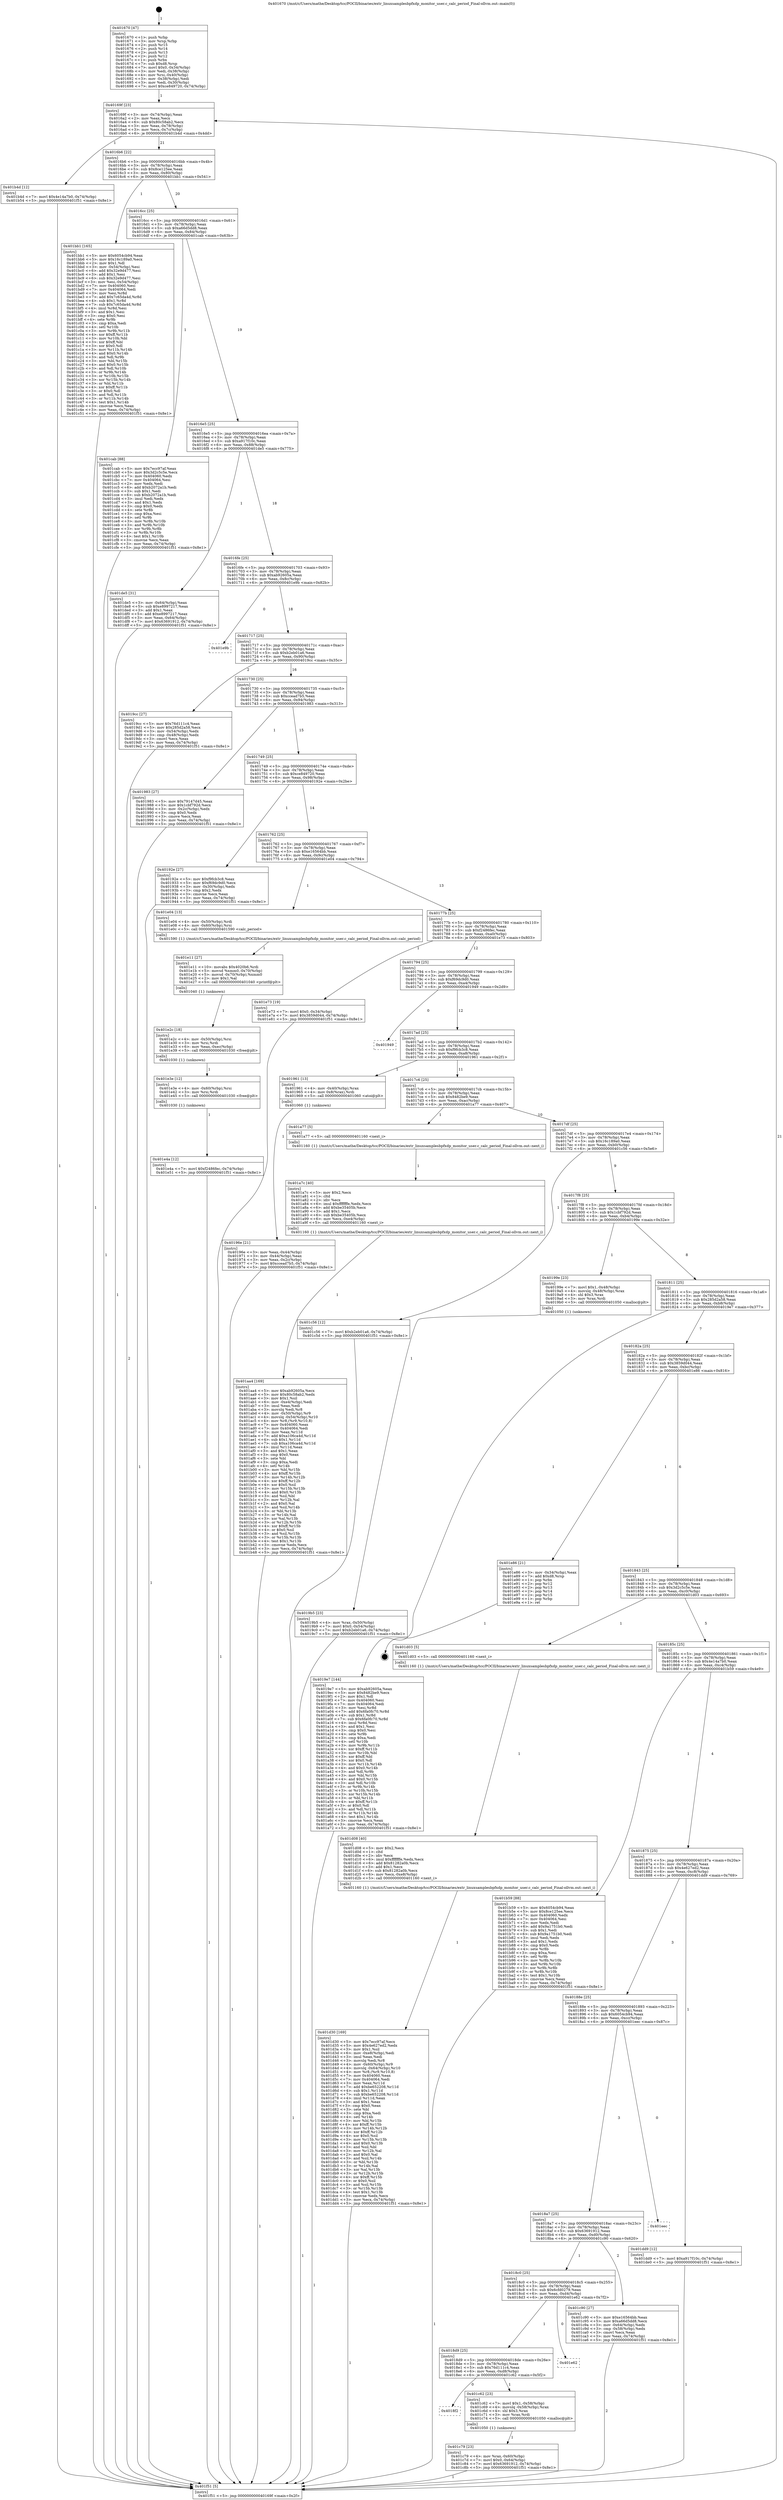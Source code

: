 digraph "0x401670" {
  label = "0x401670 (/mnt/c/Users/mathe/Desktop/tcc/POCII/binaries/extr_linuxsamplesbpfxdp_monitor_user.c_calc_period_Final-ollvm.out::main(0))"
  labelloc = "t"
  node[shape=record]

  Entry [label="",width=0.3,height=0.3,shape=circle,fillcolor=black,style=filled]
  "0x40169f" [label="{
     0x40169f [23]\l
     | [instrs]\l
     &nbsp;&nbsp;0x40169f \<+3\>: mov -0x74(%rbp),%eax\l
     &nbsp;&nbsp;0x4016a2 \<+2\>: mov %eax,%ecx\l
     &nbsp;&nbsp;0x4016a4 \<+6\>: sub $0x80c58ab2,%ecx\l
     &nbsp;&nbsp;0x4016aa \<+3\>: mov %eax,-0x78(%rbp)\l
     &nbsp;&nbsp;0x4016ad \<+3\>: mov %ecx,-0x7c(%rbp)\l
     &nbsp;&nbsp;0x4016b0 \<+6\>: je 0000000000401b4d \<main+0x4dd\>\l
  }"]
  "0x401b4d" [label="{
     0x401b4d [12]\l
     | [instrs]\l
     &nbsp;&nbsp;0x401b4d \<+7\>: movl $0x4e14a7b0,-0x74(%rbp)\l
     &nbsp;&nbsp;0x401b54 \<+5\>: jmp 0000000000401f51 \<main+0x8e1\>\l
  }"]
  "0x4016b6" [label="{
     0x4016b6 [22]\l
     | [instrs]\l
     &nbsp;&nbsp;0x4016b6 \<+5\>: jmp 00000000004016bb \<main+0x4b\>\l
     &nbsp;&nbsp;0x4016bb \<+3\>: mov -0x78(%rbp),%eax\l
     &nbsp;&nbsp;0x4016be \<+5\>: sub $0x8ce125ee,%eax\l
     &nbsp;&nbsp;0x4016c3 \<+3\>: mov %eax,-0x80(%rbp)\l
     &nbsp;&nbsp;0x4016c6 \<+6\>: je 0000000000401bb1 \<main+0x541\>\l
  }"]
  Exit [label="",width=0.3,height=0.3,shape=circle,fillcolor=black,style=filled,peripheries=2]
  "0x401bb1" [label="{
     0x401bb1 [165]\l
     | [instrs]\l
     &nbsp;&nbsp;0x401bb1 \<+5\>: mov $0x6054cb94,%eax\l
     &nbsp;&nbsp;0x401bb6 \<+5\>: mov $0x16c189a0,%ecx\l
     &nbsp;&nbsp;0x401bbb \<+2\>: mov $0x1,%dl\l
     &nbsp;&nbsp;0x401bbd \<+3\>: mov -0x54(%rbp),%esi\l
     &nbsp;&nbsp;0x401bc0 \<+6\>: add $0x32e9d477,%esi\l
     &nbsp;&nbsp;0x401bc6 \<+3\>: add $0x1,%esi\l
     &nbsp;&nbsp;0x401bc9 \<+6\>: sub $0x32e9d477,%esi\l
     &nbsp;&nbsp;0x401bcf \<+3\>: mov %esi,-0x54(%rbp)\l
     &nbsp;&nbsp;0x401bd2 \<+7\>: mov 0x404060,%esi\l
     &nbsp;&nbsp;0x401bd9 \<+7\>: mov 0x404064,%edi\l
     &nbsp;&nbsp;0x401be0 \<+3\>: mov %esi,%r8d\l
     &nbsp;&nbsp;0x401be3 \<+7\>: add $0x7c65da4d,%r8d\l
     &nbsp;&nbsp;0x401bea \<+4\>: sub $0x1,%r8d\l
     &nbsp;&nbsp;0x401bee \<+7\>: sub $0x7c65da4d,%r8d\l
     &nbsp;&nbsp;0x401bf5 \<+4\>: imul %r8d,%esi\l
     &nbsp;&nbsp;0x401bf9 \<+3\>: and $0x1,%esi\l
     &nbsp;&nbsp;0x401bfc \<+3\>: cmp $0x0,%esi\l
     &nbsp;&nbsp;0x401bff \<+4\>: sete %r9b\l
     &nbsp;&nbsp;0x401c03 \<+3\>: cmp $0xa,%edi\l
     &nbsp;&nbsp;0x401c06 \<+4\>: setl %r10b\l
     &nbsp;&nbsp;0x401c0a \<+3\>: mov %r9b,%r11b\l
     &nbsp;&nbsp;0x401c0d \<+4\>: xor $0xff,%r11b\l
     &nbsp;&nbsp;0x401c11 \<+3\>: mov %r10b,%bl\l
     &nbsp;&nbsp;0x401c14 \<+3\>: xor $0xff,%bl\l
     &nbsp;&nbsp;0x401c17 \<+3\>: xor $0x0,%dl\l
     &nbsp;&nbsp;0x401c1a \<+3\>: mov %r11b,%r14b\l
     &nbsp;&nbsp;0x401c1d \<+4\>: and $0x0,%r14b\l
     &nbsp;&nbsp;0x401c21 \<+3\>: and %dl,%r9b\l
     &nbsp;&nbsp;0x401c24 \<+3\>: mov %bl,%r15b\l
     &nbsp;&nbsp;0x401c27 \<+4\>: and $0x0,%r15b\l
     &nbsp;&nbsp;0x401c2b \<+3\>: and %dl,%r10b\l
     &nbsp;&nbsp;0x401c2e \<+3\>: or %r9b,%r14b\l
     &nbsp;&nbsp;0x401c31 \<+3\>: or %r10b,%r15b\l
     &nbsp;&nbsp;0x401c34 \<+3\>: xor %r15b,%r14b\l
     &nbsp;&nbsp;0x401c37 \<+3\>: or %bl,%r11b\l
     &nbsp;&nbsp;0x401c3a \<+4\>: xor $0xff,%r11b\l
     &nbsp;&nbsp;0x401c3e \<+3\>: or $0x0,%dl\l
     &nbsp;&nbsp;0x401c41 \<+3\>: and %dl,%r11b\l
     &nbsp;&nbsp;0x401c44 \<+3\>: or %r11b,%r14b\l
     &nbsp;&nbsp;0x401c47 \<+4\>: test $0x1,%r14b\l
     &nbsp;&nbsp;0x401c4b \<+3\>: cmovne %ecx,%eax\l
     &nbsp;&nbsp;0x401c4e \<+3\>: mov %eax,-0x74(%rbp)\l
     &nbsp;&nbsp;0x401c51 \<+5\>: jmp 0000000000401f51 \<main+0x8e1\>\l
  }"]
  "0x4016cc" [label="{
     0x4016cc [25]\l
     | [instrs]\l
     &nbsp;&nbsp;0x4016cc \<+5\>: jmp 00000000004016d1 \<main+0x61\>\l
     &nbsp;&nbsp;0x4016d1 \<+3\>: mov -0x78(%rbp),%eax\l
     &nbsp;&nbsp;0x4016d4 \<+5\>: sub $0xa66d5dd8,%eax\l
     &nbsp;&nbsp;0x4016d9 \<+6\>: mov %eax,-0x84(%rbp)\l
     &nbsp;&nbsp;0x4016df \<+6\>: je 0000000000401cab \<main+0x63b\>\l
  }"]
  "0x401e4a" [label="{
     0x401e4a [12]\l
     | [instrs]\l
     &nbsp;&nbsp;0x401e4a \<+7\>: movl $0xf2486fec,-0x74(%rbp)\l
     &nbsp;&nbsp;0x401e51 \<+5\>: jmp 0000000000401f51 \<main+0x8e1\>\l
  }"]
  "0x401cab" [label="{
     0x401cab [88]\l
     | [instrs]\l
     &nbsp;&nbsp;0x401cab \<+5\>: mov $0x7ecc97af,%eax\l
     &nbsp;&nbsp;0x401cb0 \<+5\>: mov $0x3d2c5c5e,%ecx\l
     &nbsp;&nbsp;0x401cb5 \<+7\>: mov 0x404060,%edx\l
     &nbsp;&nbsp;0x401cbc \<+7\>: mov 0x404064,%esi\l
     &nbsp;&nbsp;0x401cc3 \<+2\>: mov %edx,%edi\l
     &nbsp;&nbsp;0x401cc5 \<+6\>: add $0xb2072a1b,%edi\l
     &nbsp;&nbsp;0x401ccb \<+3\>: sub $0x1,%edi\l
     &nbsp;&nbsp;0x401cce \<+6\>: sub $0xb2072a1b,%edi\l
     &nbsp;&nbsp;0x401cd4 \<+3\>: imul %edi,%edx\l
     &nbsp;&nbsp;0x401cd7 \<+3\>: and $0x1,%edx\l
     &nbsp;&nbsp;0x401cda \<+3\>: cmp $0x0,%edx\l
     &nbsp;&nbsp;0x401cdd \<+4\>: sete %r8b\l
     &nbsp;&nbsp;0x401ce1 \<+3\>: cmp $0xa,%esi\l
     &nbsp;&nbsp;0x401ce4 \<+4\>: setl %r9b\l
     &nbsp;&nbsp;0x401ce8 \<+3\>: mov %r8b,%r10b\l
     &nbsp;&nbsp;0x401ceb \<+3\>: and %r9b,%r10b\l
     &nbsp;&nbsp;0x401cee \<+3\>: xor %r9b,%r8b\l
     &nbsp;&nbsp;0x401cf1 \<+3\>: or %r8b,%r10b\l
     &nbsp;&nbsp;0x401cf4 \<+4\>: test $0x1,%r10b\l
     &nbsp;&nbsp;0x401cf8 \<+3\>: cmovne %ecx,%eax\l
     &nbsp;&nbsp;0x401cfb \<+3\>: mov %eax,-0x74(%rbp)\l
     &nbsp;&nbsp;0x401cfe \<+5\>: jmp 0000000000401f51 \<main+0x8e1\>\l
  }"]
  "0x4016e5" [label="{
     0x4016e5 [25]\l
     | [instrs]\l
     &nbsp;&nbsp;0x4016e5 \<+5\>: jmp 00000000004016ea \<main+0x7a\>\l
     &nbsp;&nbsp;0x4016ea \<+3\>: mov -0x78(%rbp),%eax\l
     &nbsp;&nbsp;0x4016ed \<+5\>: sub $0xa917f10c,%eax\l
     &nbsp;&nbsp;0x4016f2 \<+6\>: mov %eax,-0x88(%rbp)\l
     &nbsp;&nbsp;0x4016f8 \<+6\>: je 0000000000401de5 \<main+0x775\>\l
  }"]
  "0x401e3e" [label="{
     0x401e3e [12]\l
     | [instrs]\l
     &nbsp;&nbsp;0x401e3e \<+4\>: mov -0x60(%rbp),%rsi\l
     &nbsp;&nbsp;0x401e42 \<+3\>: mov %rsi,%rdi\l
     &nbsp;&nbsp;0x401e45 \<+5\>: call 0000000000401030 \<free@plt\>\l
     | [calls]\l
     &nbsp;&nbsp;0x401030 \{1\} (unknown)\l
  }"]
  "0x401de5" [label="{
     0x401de5 [31]\l
     | [instrs]\l
     &nbsp;&nbsp;0x401de5 \<+3\>: mov -0x64(%rbp),%eax\l
     &nbsp;&nbsp;0x401de8 \<+5\>: sub $0xe8997217,%eax\l
     &nbsp;&nbsp;0x401ded \<+3\>: add $0x1,%eax\l
     &nbsp;&nbsp;0x401df0 \<+5\>: add $0xe8997217,%eax\l
     &nbsp;&nbsp;0x401df5 \<+3\>: mov %eax,-0x64(%rbp)\l
     &nbsp;&nbsp;0x401df8 \<+7\>: movl $0x63691912,-0x74(%rbp)\l
     &nbsp;&nbsp;0x401dff \<+5\>: jmp 0000000000401f51 \<main+0x8e1\>\l
  }"]
  "0x4016fe" [label="{
     0x4016fe [25]\l
     | [instrs]\l
     &nbsp;&nbsp;0x4016fe \<+5\>: jmp 0000000000401703 \<main+0x93\>\l
     &nbsp;&nbsp;0x401703 \<+3\>: mov -0x78(%rbp),%eax\l
     &nbsp;&nbsp;0x401706 \<+5\>: sub $0xab92605a,%eax\l
     &nbsp;&nbsp;0x40170b \<+6\>: mov %eax,-0x8c(%rbp)\l
     &nbsp;&nbsp;0x401711 \<+6\>: je 0000000000401e9b \<main+0x82b\>\l
  }"]
  "0x401e2c" [label="{
     0x401e2c [18]\l
     | [instrs]\l
     &nbsp;&nbsp;0x401e2c \<+4\>: mov -0x50(%rbp),%rsi\l
     &nbsp;&nbsp;0x401e30 \<+3\>: mov %rsi,%rdi\l
     &nbsp;&nbsp;0x401e33 \<+6\>: mov %eax,-0xec(%rbp)\l
     &nbsp;&nbsp;0x401e39 \<+5\>: call 0000000000401030 \<free@plt\>\l
     | [calls]\l
     &nbsp;&nbsp;0x401030 \{1\} (unknown)\l
  }"]
  "0x401e9b" [label="{
     0x401e9b\l
  }", style=dashed]
  "0x401717" [label="{
     0x401717 [25]\l
     | [instrs]\l
     &nbsp;&nbsp;0x401717 \<+5\>: jmp 000000000040171c \<main+0xac\>\l
     &nbsp;&nbsp;0x40171c \<+3\>: mov -0x78(%rbp),%eax\l
     &nbsp;&nbsp;0x40171f \<+5\>: sub $0xb2eb01a6,%eax\l
     &nbsp;&nbsp;0x401724 \<+6\>: mov %eax,-0x90(%rbp)\l
     &nbsp;&nbsp;0x40172a \<+6\>: je 00000000004019cc \<main+0x35c\>\l
  }"]
  "0x401e11" [label="{
     0x401e11 [27]\l
     | [instrs]\l
     &nbsp;&nbsp;0x401e11 \<+10\>: movabs $0x4020b6,%rdi\l
     &nbsp;&nbsp;0x401e1b \<+5\>: movsd %xmm0,-0x70(%rbp)\l
     &nbsp;&nbsp;0x401e20 \<+5\>: movsd -0x70(%rbp),%xmm0\l
     &nbsp;&nbsp;0x401e25 \<+2\>: mov $0x1,%al\l
     &nbsp;&nbsp;0x401e27 \<+5\>: call 0000000000401040 \<printf@plt\>\l
     | [calls]\l
     &nbsp;&nbsp;0x401040 \{1\} (unknown)\l
  }"]
  "0x4019cc" [label="{
     0x4019cc [27]\l
     | [instrs]\l
     &nbsp;&nbsp;0x4019cc \<+5\>: mov $0x76d111c4,%eax\l
     &nbsp;&nbsp;0x4019d1 \<+5\>: mov $0x285d2a58,%ecx\l
     &nbsp;&nbsp;0x4019d6 \<+3\>: mov -0x54(%rbp),%edx\l
     &nbsp;&nbsp;0x4019d9 \<+3\>: cmp -0x48(%rbp),%edx\l
     &nbsp;&nbsp;0x4019dc \<+3\>: cmovl %ecx,%eax\l
     &nbsp;&nbsp;0x4019df \<+3\>: mov %eax,-0x74(%rbp)\l
     &nbsp;&nbsp;0x4019e2 \<+5\>: jmp 0000000000401f51 \<main+0x8e1\>\l
  }"]
  "0x401730" [label="{
     0x401730 [25]\l
     | [instrs]\l
     &nbsp;&nbsp;0x401730 \<+5\>: jmp 0000000000401735 \<main+0xc5\>\l
     &nbsp;&nbsp;0x401735 \<+3\>: mov -0x78(%rbp),%eax\l
     &nbsp;&nbsp;0x401738 \<+5\>: sub $0xccead7b5,%eax\l
     &nbsp;&nbsp;0x40173d \<+6\>: mov %eax,-0x94(%rbp)\l
     &nbsp;&nbsp;0x401743 \<+6\>: je 0000000000401983 \<main+0x313\>\l
  }"]
  "0x401d30" [label="{
     0x401d30 [169]\l
     | [instrs]\l
     &nbsp;&nbsp;0x401d30 \<+5\>: mov $0x7ecc97af,%ecx\l
     &nbsp;&nbsp;0x401d35 \<+5\>: mov $0x4e627ed2,%edx\l
     &nbsp;&nbsp;0x401d3a \<+3\>: mov $0x1,%sil\l
     &nbsp;&nbsp;0x401d3d \<+6\>: mov -0xe8(%rbp),%edi\l
     &nbsp;&nbsp;0x401d43 \<+3\>: imul %eax,%edi\l
     &nbsp;&nbsp;0x401d46 \<+3\>: movslq %edi,%r8\l
     &nbsp;&nbsp;0x401d49 \<+4\>: mov -0x60(%rbp),%r9\l
     &nbsp;&nbsp;0x401d4d \<+4\>: movslq -0x64(%rbp),%r10\l
     &nbsp;&nbsp;0x401d51 \<+4\>: mov %r8,(%r9,%r10,8)\l
     &nbsp;&nbsp;0x401d55 \<+7\>: mov 0x404060,%eax\l
     &nbsp;&nbsp;0x401d5c \<+7\>: mov 0x404064,%edi\l
     &nbsp;&nbsp;0x401d63 \<+3\>: mov %eax,%r11d\l
     &nbsp;&nbsp;0x401d66 \<+7\>: add $0xbe652208,%r11d\l
     &nbsp;&nbsp;0x401d6d \<+4\>: sub $0x1,%r11d\l
     &nbsp;&nbsp;0x401d71 \<+7\>: sub $0xbe652208,%r11d\l
     &nbsp;&nbsp;0x401d78 \<+4\>: imul %r11d,%eax\l
     &nbsp;&nbsp;0x401d7c \<+3\>: and $0x1,%eax\l
     &nbsp;&nbsp;0x401d7f \<+3\>: cmp $0x0,%eax\l
     &nbsp;&nbsp;0x401d82 \<+3\>: sete %bl\l
     &nbsp;&nbsp;0x401d85 \<+3\>: cmp $0xa,%edi\l
     &nbsp;&nbsp;0x401d88 \<+4\>: setl %r14b\l
     &nbsp;&nbsp;0x401d8c \<+3\>: mov %bl,%r15b\l
     &nbsp;&nbsp;0x401d8f \<+4\>: xor $0xff,%r15b\l
     &nbsp;&nbsp;0x401d93 \<+3\>: mov %r14b,%r12b\l
     &nbsp;&nbsp;0x401d96 \<+4\>: xor $0xff,%r12b\l
     &nbsp;&nbsp;0x401d9a \<+4\>: xor $0x0,%sil\l
     &nbsp;&nbsp;0x401d9e \<+3\>: mov %r15b,%r13b\l
     &nbsp;&nbsp;0x401da1 \<+4\>: and $0x0,%r13b\l
     &nbsp;&nbsp;0x401da5 \<+3\>: and %sil,%bl\l
     &nbsp;&nbsp;0x401da8 \<+3\>: mov %r12b,%al\l
     &nbsp;&nbsp;0x401dab \<+2\>: and $0x0,%al\l
     &nbsp;&nbsp;0x401dad \<+3\>: and %sil,%r14b\l
     &nbsp;&nbsp;0x401db0 \<+3\>: or %bl,%r13b\l
     &nbsp;&nbsp;0x401db3 \<+3\>: or %r14b,%al\l
     &nbsp;&nbsp;0x401db6 \<+3\>: xor %al,%r13b\l
     &nbsp;&nbsp;0x401db9 \<+3\>: or %r12b,%r15b\l
     &nbsp;&nbsp;0x401dbc \<+4\>: xor $0xff,%r15b\l
     &nbsp;&nbsp;0x401dc0 \<+4\>: or $0x0,%sil\l
     &nbsp;&nbsp;0x401dc4 \<+3\>: and %sil,%r15b\l
     &nbsp;&nbsp;0x401dc7 \<+3\>: or %r15b,%r13b\l
     &nbsp;&nbsp;0x401dca \<+4\>: test $0x1,%r13b\l
     &nbsp;&nbsp;0x401dce \<+3\>: cmovne %edx,%ecx\l
     &nbsp;&nbsp;0x401dd1 \<+3\>: mov %ecx,-0x74(%rbp)\l
     &nbsp;&nbsp;0x401dd4 \<+5\>: jmp 0000000000401f51 \<main+0x8e1\>\l
  }"]
  "0x401983" [label="{
     0x401983 [27]\l
     | [instrs]\l
     &nbsp;&nbsp;0x401983 \<+5\>: mov $0x79147d45,%eax\l
     &nbsp;&nbsp;0x401988 \<+5\>: mov $0x1cbf792d,%ecx\l
     &nbsp;&nbsp;0x40198d \<+3\>: mov -0x2c(%rbp),%edx\l
     &nbsp;&nbsp;0x401990 \<+3\>: cmp $0x0,%edx\l
     &nbsp;&nbsp;0x401993 \<+3\>: cmove %ecx,%eax\l
     &nbsp;&nbsp;0x401996 \<+3\>: mov %eax,-0x74(%rbp)\l
     &nbsp;&nbsp;0x401999 \<+5\>: jmp 0000000000401f51 \<main+0x8e1\>\l
  }"]
  "0x401749" [label="{
     0x401749 [25]\l
     | [instrs]\l
     &nbsp;&nbsp;0x401749 \<+5\>: jmp 000000000040174e \<main+0xde\>\l
     &nbsp;&nbsp;0x40174e \<+3\>: mov -0x78(%rbp),%eax\l
     &nbsp;&nbsp;0x401751 \<+5\>: sub $0xce849720,%eax\l
     &nbsp;&nbsp;0x401756 \<+6\>: mov %eax,-0x98(%rbp)\l
     &nbsp;&nbsp;0x40175c \<+6\>: je 000000000040192e \<main+0x2be\>\l
  }"]
  "0x401d08" [label="{
     0x401d08 [40]\l
     | [instrs]\l
     &nbsp;&nbsp;0x401d08 \<+5\>: mov $0x2,%ecx\l
     &nbsp;&nbsp;0x401d0d \<+1\>: cltd\l
     &nbsp;&nbsp;0x401d0e \<+2\>: idiv %ecx\l
     &nbsp;&nbsp;0x401d10 \<+6\>: imul $0xfffffffe,%edx,%ecx\l
     &nbsp;&nbsp;0x401d16 \<+6\>: add $0x81282a0b,%ecx\l
     &nbsp;&nbsp;0x401d1c \<+3\>: add $0x1,%ecx\l
     &nbsp;&nbsp;0x401d1f \<+6\>: sub $0x81282a0b,%ecx\l
     &nbsp;&nbsp;0x401d25 \<+6\>: mov %ecx,-0xe8(%rbp)\l
     &nbsp;&nbsp;0x401d2b \<+5\>: call 0000000000401160 \<next_i\>\l
     | [calls]\l
     &nbsp;&nbsp;0x401160 \{1\} (/mnt/c/Users/mathe/Desktop/tcc/POCII/binaries/extr_linuxsamplesbpfxdp_monitor_user.c_calc_period_Final-ollvm.out::next_i)\l
  }"]
  "0x40192e" [label="{
     0x40192e [27]\l
     | [instrs]\l
     &nbsp;&nbsp;0x40192e \<+5\>: mov $0xf9fcb3c8,%eax\l
     &nbsp;&nbsp;0x401933 \<+5\>: mov $0xf69dc9d0,%ecx\l
     &nbsp;&nbsp;0x401938 \<+3\>: mov -0x30(%rbp),%edx\l
     &nbsp;&nbsp;0x40193b \<+3\>: cmp $0x2,%edx\l
     &nbsp;&nbsp;0x40193e \<+3\>: cmovne %ecx,%eax\l
     &nbsp;&nbsp;0x401941 \<+3\>: mov %eax,-0x74(%rbp)\l
     &nbsp;&nbsp;0x401944 \<+5\>: jmp 0000000000401f51 \<main+0x8e1\>\l
  }"]
  "0x401762" [label="{
     0x401762 [25]\l
     | [instrs]\l
     &nbsp;&nbsp;0x401762 \<+5\>: jmp 0000000000401767 \<main+0xf7\>\l
     &nbsp;&nbsp;0x401767 \<+3\>: mov -0x78(%rbp),%eax\l
     &nbsp;&nbsp;0x40176a \<+5\>: sub $0xe16564bb,%eax\l
     &nbsp;&nbsp;0x40176f \<+6\>: mov %eax,-0x9c(%rbp)\l
     &nbsp;&nbsp;0x401775 \<+6\>: je 0000000000401e04 \<main+0x794\>\l
  }"]
  "0x401f51" [label="{
     0x401f51 [5]\l
     | [instrs]\l
     &nbsp;&nbsp;0x401f51 \<+5\>: jmp 000000000040169f \<main+0x2f\>\l
  }"]
  "0x401670" [label="{
     0x401670 [47]\l
     | [instrs]\l
     &nbsp;&nbsp;0x401670 \<+1\>: push %rbp\l
     &nbsp;&nbsp;0x401671 \<+3\>: mov %rsp,%rbp\l
     &nbsp;&nbsp;0x401674 \<+2\>: push %r15\l
     &nbsp;&nbsp;0x401676 \<+2\>: push %r14\l
     &nbsp;&nbsp;0x401678 \<+2\>: push %r13\l
     &nbsp;&nbsp;0x40167a \<+2\>: push %r12\l
     &nbsp;&nbsp;0x40167c \<+1\>: push %rbx\l
     &nbsp;&nbsp;0x40167d \<+7\>: sub $0xd8,%rsp\l
     &nbsp;&nbsp;0x401684 \<+7\>: movl $0x0,-0x34(%rbp)\l
     &nbsp;&nbsp;0x40168b \<+3\>: mov %edi,-0x38(%rbp)\l
     &nbsp;&nbsp;0x40168e \<+4\>: mov %rsi,-0x40(%rbp)\l
     &nbsp;&nbsp;0x401692 \<+3\>: mov -0x38(%rbp),%edi\l
     &nbsp;&nbsp;0x401695 \<+3\>: mov %edi,-0x30(%rbp)\l
     &nbsp;&nbsp;0x401698 \<+7\>: movl $0xce849720,-0x74(%rbp)\l
  }"]
  "0x401c79" [label="{
     0x401c79 [23]\l
     | [instrs]\l
     &nbsp;&nbsp;0x401c79 \<+4\>: mov %rax,-0x60(%rbp)\l
     &nbsp;&nbsp;0x401c7d \<+7\>: movl $0x0,-0x64(%rbp)\l
     &nbsp;&nbsp;0x401c84 \<+7\>: movl $0x63691912,-0x74(%rbp)\l
     &nbsp;&nbsp;0x401c8b \<+5\>: jmp 0000000000401f51 \<main+0x8e1\>\l
  }"]
  "0x401e04" [label="{
     0x401e04 [13]\l
     | [instrs]\l
     &nbsp;&nbsp;0x401e04 \<+4\>: mov -0x50(%rbp),%rdi\l
     &nbsp;&nbsp;0x401e08 \<+4\>: mov -0x60(%rbp),%rsi\l
     &nbsp;&nbsp;0x401e0c \<+5\>: call 0000000000401590 \<calc_period\>\l
     | [calls]\l
     &nbsp;&nbsp;0x401590 \{1\} (/mnt/c/Users/mathe/Desktop/tcc/POCII/binaries/extr_linuxsamplesbpfxdp_monitor_user.c_calc_period_Final-ollvm.out::calc_period)\l
  }"]
  "0x40177b" [label="{
     0x40177b [25]\l
     | [instrs]\l
     &nbsp;&nbsp;0x40177b \<+5\>: jmp 0000000000401780 \<main+0x110\>\l
     &nbsp;&nbsp;0x401780 \<+3\>: mov -0x78(%rbp),%eax\l
     &nbsp;&nbsp;0x401783 \<+5\>: sub $0xf2486fec,%eax\l
     &nbsp;&nbsp;0x401788 \<+6\>: mov %eax,-0xa0(%rbp)\l
     &nbsp;&nbsp;0x40178e \<+6\>: je 0000000000401e73 \<main+0x803\>\l
  }"]
  "0x4018f2" [label="{
     0x4018f2\l
  }", style=dashed]
  "0x401e73" [label="{
     0x401e73 [19]\l
     | [instrs]\l
     &nbsp;&nbsp;0x401e73 \<+7\>: movl $0x0,-0x34(%rbp)\l
     &nbsp;&nbsp;0x401e7a \<+7\>: movl $0x3859d044,-0x74(%rbp)\l
     &nbsp;&nbsp;0x401e81 \<+5\>: jmp 0000000000401f51 \<main+0x8e1\>\l
  }"]
  "0x401794" [label="{
     0x401794 [25]\l
     | [instrs]\l
     &nbsp;&nbsp;0x401794 \<+5\>: jmp 0000000000401799 \<main+0x129\>\l
     &nbsp;&nbsp;0x401799 \<+3\>: mov -0x78(%rbp),%eax\l
     &nbsp;&nbsp;0x40179c \<+5\>: sub $0xf69dc9d0,%eax\l
     &nbsp;&nbsp;0x4017a1 \<+6\>: mov %eax,-0xa4(%rbp)\l
     &nbsp;&nbsp;0x4017a7 \<+6\>: je 0000000000401949 \<main+0x2d9\>\l
  }"]
  "0x401c62" [label="{
     0x401c62 [23]\l
     | [instrs]\l
     &nbsp;&nbsp;0x401c62 \<+7\>: movl $0x1,-0x58(%rbp)\l
     &nbsp;&nbsp;0x401c69 \<+4\>: movslq -0x58(%rbp),%rax\l
     &nbsp;&nbsp;0x401c6d \<+4\>: shl $0x3,%rax\l
     &nbsp;&nbsp;0x401c71 \<+3\>: mov %rax,%rdi\l
     &nbsp;&nbsp;0x401c74 \<+5\>: call 0000000000401050 \<malloc@plt\>\l
     | [calls]\l
     &nbsp;&nbsp;0x401050 \{1\} (unknown)\l
  }"]
  "0x401949" [label="{
     0x401949\l
  }", style=dashed]
  "0x4017ad" [label="{
     0x4017ad [25]\l
     | [instrs]\l
     &nbsp;&nbsp;0x4017ad \<+5\>: jmp 00000000004017b2 \<main+0x142\>\l
     &nbsp;&nbsp;0x4017b2 \<+3\>: mov -0x78(%rbp),%eax\l
     &nbsp;&nbsp;0x4017b5 \<+5\>: sub $0xf9fcb3c8,%eax\l
     &nbsp;&nbsp;0x4017ba \<+6\>: mov %eax,-0xa8(%rbp)\l
     &nbsp;&nbsp;0x4017c0 \<+6\>: je 0000000000401961 \<main+0x2f1\>\l
  }"]
  "0x4018d9" [label="{
     0x4018d9 [25]\l
     | [instrs]\l
     &nbsp;&nbsp;0x4018d9 \<+5\>: jmp 00000000004018de \<main+0x26e\>\l
     &nbsp;&nbsp;0x4018de \<+3\>: mov -0x78(%rbp),%eax\l
     &nbsp;&nbsp;0x4018e1 \<+5\>: sub $0x76d111c4,%eax\l
     &nbsp;&nbsp;0x4018e6 \<+6\>: mov %eax,-0xd8(%rbp)\l
     &nbsp;&nbsp;0x4018ec \<+6\>: je 0000000000401c62 \<main+0x5f2\>\l
  }"]
  "0x401961" [label="{
     0x401961 [13]\l
     | [instrs]\l
     &nbsp;&nbsp;0x401961 \<+4\>: mov -0x40(%rbp),%rax\l
     &nbsp;&nbsp;0x401965 \<+4\>: mov 0x8(%rax),%rdi\l
     &nbsp;&nbsp;0x401969 \<+5\>: call 0000000000401060 \<atoi@plt\>\l
     | [calls]\l
     &nbsp;&nbsp;0x401060 \{1\} (unknown)\l
  }"]
  "0x4017c6" [label="{
     0x4017c6 [25]\l
     | [instrs]\l
     &nbsp;&nbsp;0x4017c6 \<+5\>: jmp 00000000004017cb \<main+0x15b\>\l
     &nbsp;&nbsp;0x4017cb \<+3\>: mov -0x78(%rbp),%eax\l
     &nbsp;&nbsp;0x4017ce \<+5\>: sub $0x8482be9,%eax\l
     &nbsp;&nbsp;0x4017d3 \<+6\>: mov %eax,-0xac(%rbp)\l
     &nbsp;&nbsp;0x4017d9 \<+6\>: je 0000000000401a77 \<main+0x407\>\l
  }"]
  "0x40196e" [label="{
     0x40196e [21]\l
     | [instrs]\l
     &nbsp;&nbsp;0x40196e \<+3\>: mov %eax,-0x44(%rbp)\l
     &nbsp;&nbsp;0x401971 \<+3\>: mov -0x44(%rbp),%eax\l
     &nbsp;&nbsp;0x401974 \<+3\>: mov %eax,-0x2c(%rbp)\l
     &nbsp;&nbsp;0x401977 \<+7\>: movl $0xccead7b5,-0x74(%rbp)\l
     &nbsp;&nbsp;0x40197e \<+5\>: jmp 0000000000401f51 \<main+0x8e1\>\l
  }"]
  "0x401e62" [label="{
     0x401e62\l
  }", style=dashed]
  "0x401a77" [label="{
     0x401a77 [5]\l
     | [instrs]\l
     &nbsp;&nbsp;0x401a77 \<+5\>: call 0000000000401160 \<next_i\>\l
     | [calls]\l
     &nbsp;&nbsp;0x401160 \{1\} (/mnt/c/Users/mathe/Desktop/tcc/POCII/binaries/extr_linuxsamplesbpfxdp_monitor_user.c_calc_period_Final-ollvm.out::next_i)\l
  }"]
  "0x4017df" [label="{
     0x4017df [25]\l
     | [instrs]\l
     &nbsp;&nbsp;0x4017df \<+5\>: jmp 00000000004017e4 \<main+0x174\>\l
     &nbsp;&nbsp;0x4017e4 \<+3\>: mov -0x78(%rbp),%eax\l
     &nbsp;&nbsp;0x4017e7 \<+5\>: sub $0x16c189a0,%eax\l
     &nbsp;&nbsp;0x4017ec \<+6\>: mov %eax,-0xb0(%rbp)\l
     &nbsp;&nbsp;0x4017f2 \<+6\>: je 0000000000401c56 \<main+0x5e6\>\l
  }"]
  "0x4018c0" [label="{
     0x4018c0 [25]\l
     | [instrs]\l
     &nbsp;&nbsp;0x4018c0 \<+5\>: jmp 00000000004018c5 \<main+0x255\>\l
     &nbsp;&nbsp;0x4018c5 \<+3\>: mov -0x78(%rbp),%eax\l
     &nbsp;&nbsp;0x4018c8 \<+5\>: sub $0x6cfd0279,%eax\l
     &nbsp;&nbsp;0x4018cd \<+6\>: mov %eax,-0xd4(%rbp)\l
     &nbsp;&nbsp;0x4018d3 \<+6\>: je 0000000000401e62 \<main+0x7f2\>\l
  }"]
  "0x401c56" [label="{
     0x401c56 [12]\l
     | [instrs]\l
     &nbsp;&nbsp;0x401c56 \<+7\>: movl $0xb2eb01a6,-0x74(%rbp)\l
     &nbsp;&nbsp;0x401c5d \<+5\>: jmp 0000000000401f51 \<main+0x8e1\>\l
  }"]
  "0x4017f8" [label="{
     0x4017f8 [25]\l
     | [instrs]\l
     &nbsp;&nbsp;0x4017f8 \<+5\>: jmp 00000000004017fd \<main+0x18d\>\l
     &nbsp;&nbsp;0x4017fd \<+3\>: mov -0x78(%rbp),%eax\l
     &nbsp;&nbsp;0x401800 \<+5\>: sub $0x1cbf792d,%eax\l
     &nbsp;&nbsp;0x401805 \<+6\>: mov %eax,-0xb4(%rbp)\l
     &nbsp;&nbsp;0x40180b \<+6\>: je 000000000040199e \<main+0x32e\>\l
  }"]
  "0x401c90" [label="{
     0x401c90 [27]\l
     | [instrs]\l
     &nbsp;&nbsp;0x401c90 \<+5\>: mov $0xe16564bb,%eax\l
     &nbsp;&nbsp;0x401c95 \<+5\>: mov $0xa66d5dd8,%ecx\l
     &nbsp;&nbsp;0x401c9a \<+3\>: mov -0x64(%rbp),%edx\l
     &nbsp;&nbsp;0x401c9d \<+3\>: cmp -0x58(%rbp),%edx\l
     &nbsp;&nbsp;0x401ca0 \<+3\>: cmovl %ecx,%eax\l
     &nbsp;&nbsp;0x401ca3 \<+3\>: mov %eax,-0x74(%rbp)\l
     &nbsp;&nbsp;0x401ca6 \<+5\>: jmp 0000000000401f51 \<main+0x8e1\>\l
  }"]
  "0x40199e" [label="{
     0x40199e [23]\l
     | [instrs]\l
     &nbsp;&nbsp;0x40199e \<+7\>: movl $0x1,-0x48(%rbp)\l
     &nbsp;&nbsp;0x4019a5 \<+4\>: movslq -0x48(%rbp),%rax\l
     &nbsp;&nbsp;0x4019a9 \<+4\>: shl $0x3,%rax\l
     &nbsp;&nbsp;0x4019ad \<+3\>: mov %rax,%rdi\l
     &nbsp;&nbsp;0x4019b0 \<+5\>: call 0000000000401050 \<malloc@plt\>\l
     | [calls]\l
     &nbsp;&nbsp;0x401050 \{1\} (unknown)\l
  }"]
  "0x401811" [label="{
     0x401811 [25]\l
     | [instrs]\l
     &nbsp;&nbsp;0x401811 \<+5\>: jmp 0000000000401816 \<main+0x1a6\>\l
     &nbsp;&nbsp;0x401816 \<+3\>: mov -0x78(%rbp),%eax\l
     &nbsp;&nbsp;0x401819 \<+5\>: sub $0x285d2a58,%eax\l
     &nbsp;&nbsp;0x40181e \<+6\>: mov %eax,-0xb8(%rbp)\l
     &nbsp;&nbsp;0x401824 \<+6\>: je 00000000004019e7 \<main+0x377\>\l
  }"]
  "0x4019b5" [label="{
     0x4019b5 [23]\l
     | [instrs]\l
     &nbsp;&nbsp;0x4019b5 \<+4\>: mov %rax,-0x50(%rbp)\l
     &nbsp;&nbsp;0x4019b9 \<+7\>: movl $0x0,-0x54(%rbp)\l
     &nbsp;&nbsp;0x4019c0 \<+7\>: movl $0xb2eb01a6,-0x74(%rbp)\l
     &nbsp;&nbsp;0x4019c7 \<+5\>: jmp 0000000000401f51 \<main+0x8e1\>\l
  }"]
  "0x4018a7" [label="{
     0x4018a7 [25]\l
     | [instrs]\l
     &nbsp;&nbsp;0x4018a7 \<+5\>: jmp 00000000004018ac \<main+0x23c\>\l
     &nbsp;&nbsp;0x4018ac \<+3\>: mov -0x78(%rbp),%eax\l
     &nbsp;&nbsp;0x4018af \<+5\>: sub $0x63691912,%eax\l
     &nbsp;&nbsp;0x4018b4 \<+6\>: mov %eax,-0xd0(%rbp)\l
     &nbsp;&nbsp;0x4018ba \<+6\>: je 0000000000401c90 \<main+0x620\>\l
  }"]
  "0x4019e7" [label="{
     0x4019e7 [144]\l
     | [instrs]\l
     &nbsp;&nbsp;0x4019e7 \<+5\>: mov $0xab92605a,%eax\l
     &nbsp;&nbsp;0x4019ec \<+5\>: mov $0x8482be9,%ecx\l
     &nbsp;&nbsp;0x4019f1 \<+2\>: mov $0x1,%dl\l
     &nbsp;&nbsp;0x4019f3 \<+7\>: mov 0x404060,%esi\l
     &nbsp;&nbsp;0x4019fa \<+7\>: mov 0x404064,%edi\l
     &nbsp;&nbsp;0x401a01 \<+3\>: mov %esi,%r8d\l
     &nbsp;&nbsp;0x401a04 \<+7\>: add $0x6fa0fc70,%r8d\l
     &nbsp;&nbsp;0x401a0b \<+4\>: sub $0x1,%r8d\l
     &nbsp;&nbsp;0x401a0f \<+7\>: sub $0x6fa0fc70,%r8d\l
     &nbsp;&nbsp;0x401a16 \<+4\>: imul %r8d,%esi\l
     &nbsp;&nbsp;0x401a1a \<+3\>: and $0x1,%esi\l
     &nbsp;&nbsp;0x401a1d \<+3\>: cmp $0x0,%esi\l
     &nbsp;&nbsp;0x401a20 \<+4\>: sete %r9b\l
     &nbsp;&nbsp;0x401a24 \<+3\>: cmp $0xa,%edi\l
     &nbsp;&nbsp;0x401a27 \<+4\>: setl %r10b\l
     &nbsp;&nbsp;0x401a2b \<+3\>: mov %r9b,%r11b\l
     &nbsp;&nbsp;0x401a2e \<+4\>: xor $0xff,%r11b\l
     &nbsp;&nbsp;0x401a32 \<+3\>: mov %r10b,%bl\l
     &nbsp;&nbsp;0x401a35 \<+3\>: xor $0xff,%bl\l
     &nbsp;&nbsp;0x401a38 \<+3\>: xor $0x0,%dl\l
     &nbsp;&nbsp;0x401a3b \<+3\>: mov %r11b,%r14b\l
     &nbsp;&nbsp;0x401a3e \<+4\>: and $0x0,%r14b\l
     &nbsp;&nbsp;0x401a42 \<+3\>: and %dl,%r9b\l
     &nbsp;&nbsp;0x401a45 \<+3\>: mov %bl,%r15b\l
     &nbsp;&nbsp;0x401a48 \<+4\>: and $0x0,%r15b\l
     &nbsp;&nbsp;0x401a4c \<+3\>: and %dl,%r10b\l
     &nbsp;&nbsp;0x401a4f \<+3\>: or %r9b,%r14b\l
     &nbsp;&nbsp;0x401a52 \<+3\>: or %r10b,%r15b\l
     &nbsp;&nbsp;0x401a55 \<+3\>: xor %r15b,%r14b\l
     &nbsp;&nbsp;0x401a58 \<+3\>: or %bl,%r11b\l
     &nbsp;&nbsp;0x401a5b \<+4\>: xor $0xff,%r11b\l
     &nbsp;&nbsp;0x401a5f \<+3\>: or $0x0,%dl\l
     &nbsp;&nbsp;0x401a62 \<+3\>: and %dl,%r11b\l
     &nbsp;&nbsp;0x401a65 \<+3\>: or %r11b,%r14b\l
     &nbsp;&nbsp;0x401a68 \<+4\>: test $0x1,%r14b\l
     &nbsp;&nbsp;0x401a6c \<+3\>: cmovne %ecx,%eax\l
     &nbsp;&nbsp;0x401a6f \<+3\>: mov %eax,-0x74(%rbp)\l
     &nbsp;&nbsp;0x401a72 \<+5\>: jmp 0000000000401f51 \<main+0x8e1\>\l
  }"]
  "0x40182a" [label="{
     0x40182a [25]\l
     | [instrs]\l
     &nbsp;&nbsp;0x40182a \<+5\>: jmp 000000000040182f \<main+0x1bf\>\l
     &nbsp;&nbsp;0x40182f \<+3\>: mov -0x78(%rbp),%eax\l
     &nbsp;&nbsp;0x401832 \<+5\>: sub $0x3859d044,%eax\l
     &nbsp;&nbsp;0x401837 \<+6\>: mov %eax,-0xbc(%rbp)\l
     &nbsp;&nbsp;0x40183d \<+6\>: je 0000000000401e86 \<main+0x816\>\l
  }"]
  "0x401a7c" [label="{
     0x401a7c [40]\l
     | [instrs]\l
     &nbsp;&nbsp;0x401a7c \<+5\>: mov $0x2,%ecx\l
     &nbsp;&nbsp;0x401a81 \<+1\>: cltd\l
     &nbsp;&nbsp;0x401a82 \<+2\>: idiv %ecx\l
     &nbsp;&nbsp;0x401a84 \<+6\>: imul $0xfffffffe,%edx,%ecx\l
     &nbsp;&nbsp;0x401a8a \<+6\>: add $0xbe35405b,%ecx\l
     &nbsp;&nbsp;0x401a90 \<+3\>: add $0x1,%ecx\l
     &nbsp;&nbsp;0x401a93 \<+6\>: sub $0xbe35405b,%ecx\l
     &nbsp;&nbsp;0x401a99 \<+6\>: mov %ecx,-0xe4(%rbp)\l
     &nbsp;&nbsp;0x401a9f \<+5\>: call 0000000000401160 \<next_i\>\l
     | [calls]\l
     &nbsp;&nbsp;0x401160 \{1\} (/mnt/c/Users/mathe/Desktop/tcc/POCII/binaries/extr_linuxsamplesbpfxdp_monitor_user.c_calc_period_Final-ollvm.out::next_i)\l
  }"]
  "0x401aa4" [label="{
     0x401aa4 [169]\l
     | [instrs]\l
     &nbsp;&nbsp;0x401aa4 \<+5\>: mov $0xab92605a,%ecx\l
     &nbsp;&nbsp;0x401aa9 \<+5\>: mov $0x80c58ab2,%edx\l
     &nbsp;&nbsp;0x401aae \<+3\>: mov $0x1,%sil\l
     &nbsp;&nbsp;0x401ab1 \<+6\>: mov -0xe4(%rbp),%edi\l
     &nbsp;&nbsp;0x401ab7 \<+3\>: imul %eax,%edi\l
     &nbsp;&nbsp;0x401aba \<+3\>: movslq %edi,%r8\l
     &nbsp;&nbsp;0x401abd \<+4\>: mov -0x50(%rbp),%r9\l
     &nbsp;&nbsp;0x401ac1 \<+4\>: movslq -0x54(%rbp),%r10\l
     &nbsp;&nbsp;0x401ac5 \<+4\>: mov %r8,(%r9,%r10,8)\l
     &nbsp;&nbsp;0x401ac9 \<+7\>: mov 0x404060,%eax\l
     &nbsp;&nbsp;0x401ad0 \<+7\>: mov 0x404064,%edi\l
     &nbsp;&nbsp;0x401ad7 \<+3\>: mov %eax,%r11d\l
     &nbsp;&nbsp;0x401ada \<+7\>: add $0xa106ca4d,%r11d\l
     &nbsp;&nbsp;0x401ae1 \<+4\>: sub $0x1,%r11d\l
     &nbsp;&nbsp;0x401ae5 \<+7\>: sub $0xa106ca4d,%r11d\l
     &nbsp;&nbsp;0x401aec \<+4\>: imul %r11d,%eax\l
     &nbsp;&nbsp;0x401af0 \<+3\>: and $0x1,%eax\l
     &nbsp;&nbsp;0x401af3 \<+3\>: cmp $0x0,%eax\l
     &nbsp;&nbsp;0x401af6 \<+3\>: sete %bl\l
     &nbsp;&nbsp;0x401af9 \<+3\>: cmp $0xa,%edi\l
     &nbsp;&nbsp;0x401afc \<+4\>: setl %r14b\l
     &nbsp;&nbsp;0x401b00 \<+3\>: mov %bl,%r15b\l
     &nbsp;&nbsp;0x401b03 \<+4\>: xor $0xff,%r15b\l
     &nbsp;&nbsp;0x401b07 \<+3\>: mov %r14b,%r12b\l
     &nbsp;&nbsp;0x401b0a \<+4\>: xor $0xff,%r12b\l
     &nbsp;&nbsp;0x401b0e \<+4\>: xor $0x0,%sil\l
     &nbsp;&nbsp;0x401b12 \<+3\>: mov %r15b,%r13b\l
     &nbsp;&nbsp;0x401b15 \<+4\>: and $0x0,%r13b\l
     &nbsp;&nbsp;0x401b19 \<+3\>: and %sil,%bl\l
     &nbsp;&nbsp;0x401b1c \<+3\>: mov %r12b,%al\l
     &nbsp;&nbsp;0x401b1f \<+2\>: and $0x0,%al\l
     &nbsp;&nbsp;0x401b21 \<+3\>: and %sil,%r14b\l
     &nbsp;&nbsp;0x401b24 \<+3\>: or %bl,%r13b\l
     &nbsp;&nbsp;0x401b27 \<+3\>: or %r14b,%al\l
     &nbsp;&nbsp;0x401b2a \<+3\>: xor %al,%r13b\l
     &nbsp;&nbsp;0x401b2d \<+3\>: or %r12b,%r15b\l
     &nbsp;&nbsp;0x401b30 \<+4\>: xor $0xff,%r15b\l
     &nbsp;&nbsp;0x401b34 \<+4\>: or $0x0,%sil\l
     &nbsp;&nbsp;0x401b38 \<+3\>: and %sil,%r15b\l
     &nbsp;&nbsp;0x401b3b \<+3\>: or %r15b,%r13b\l
     &nbsp;&nbsp;0x401b3e \<+4\>: test $0x1,%r13b\l
     &nbsp;&nbsp;0x401b42 \<+3\>: cmovne %edx,%ecx\l
     &nbsp;&nbsp;0x401b45 \<+3\>: mov %ecx,-0x74(%rbp)\l
     &nbsp;&nbsp;0x401b48 \<+5\>: jmp 0000000000401f51 \<main+0x8e1\>\l
  }"]
  "0x401eec" [label="{
     0x401eec\l
  }", style=dashed]
  "0x401e86" [label="{
     0x401e86 [21]\l
     | [instrs]\l
     &nbsp;&nbsp;0x401e86 \<+3\>: mov -0x34(%rbp),%eax\l
     &nbsp;&nbsp;0x401e89 \<+7\>: add $0xd8,%rsp\l
     &nbsp;&nbsp;0x401e90 \<+1\>: pop %rbx\l
     &nbsp;&nbsp;0x401e91 \<+2\>: pop %r12\l
     &nbsp;&nbsp;0x401e93 \<+2\>: pop %r13\l
     &nbsp;&nbsp;0x401e95 \<+2\>: pop %r14\l
     &nbsp;&nbsp;0x401e97 \<+2\>: pop %r15\l
     &nbsp;&nbsp;0x401e99 \<+1\>: pop %rbp\l
     &nbsp;&nbsp;0x401e9a \<+1\>: ret\l
  }"]
  "0x401843" [label="{
     0x401843 [25]\l
     | [instrs]\l
     &nbsp;&nbsp;0x401843 \<+5\>: jmp 0000000000401848 \<main+0x1d8\>\l
     &nbsp;&nbsp;0x401848 \<+3\>: mov -0x78(%rbp),%eax\l
     &nbsp;&nbsp;0x40184b \<+5\>: sub $0x3d2c5c5e,%eax\l
     &nbsp;&nbsp;0x401850 \<+6\>: mov %eax,-0xc0(%rbp)\l
     &nbsp;&nbsp;0x401856 \<+6\>: je 0000000000401d03 \<main+0x693\>\l
  }"]
  "0x40188e" [label="{
     0x40188e [25]\l
     | [instrs]\l
     &nbsp;&nbsp;0x40188e \<+5\>: jmp 0000000000401893 \<main+0x223\>\l
     &nbsp;&nbsp;0x401893 \<+3\>: mov -0x78(%rbp),%eax\l
     &nbsp;&nbsp;0x401896 \<+5\>: sub $0x6054cb94,%eax\l
     &nbsp;&nbsp;0x40189b \<+6\>: mov %eax,-0xcc(%rbp)\l
     &nbsp;&nbsp;0x4018a1 \<+6\>: je 0000000000401eec \<main+0x87c\>\l
  }"]
  "0x401d03" [label="{
     0x401d03 [5]\l
     | [instrs]\l
     &nbsp;&nbsp;0x401d03 \<+5\>: call 0000000000401160 \<next_i\>\l
     | [calls]\l
     &nbsp;&nbsp;0x401160 \{1\} (/mnt/c/Users/mathe/Desktop/tcc/POCII/binaries/extr_linuxsamplesbpfxdp_monitor_user.c_calc_period_Final-ollvm.out::next_i)\l
  }"]
  "0x40185c" [label="{
     0x40185c [25]\l
     | [instrs]\l
     &nbsp;&nbsp;0x40185c \<+5\>: jmp 0000000000401861 \<main+0x1f1\>\l
     &nbsp;&nbsp;0x401861 \<+3\>: mov -0x78(%rbp),%eax\l
     &nbsp;&nbsp;0x401864 \<+5\>: sub $0x4e14a7b0,%eax\l
     &nbsp;&nbsp;0x401869 \<+6\>: mov %eax,-0xc4(%rbp)\l
     &nbsp;&nbsp;0x40186f \<+6\>: je 0000000000401b59 \<main+0x4e9\>\l
  }"]
  "0x401dd9" [label="{
     0x401dd9 [12]\l
     | [instrs]\l
     &nbsp;&nbsp;0x401dd9 \<+7\>: movl $0xa917f10c,-0x74(%rbp)\l
     &nbsp;&nbsp;0x401de0 \<+5\>: jmp 0000000000401f51 \<main+0x8e1\>\l
  }"]
  "0x401b59" [label="{
     0x401b59 [88]\l
     | [instrs]\l
     &nbsp;&nbsp;0x401b59 \<+5\>: mov $0x6054cb94,%eax\l
     &nbsp;&nbsp;0x401b5e \<+5\>: mov $0x8ce125ee,%ecx\l
     &nbsp;&nbsp;0x401b63 \<+7\>: mov 0x404060,%edx\l
     &nbsp;&nbsp;0x401b6a \<+7\>: mov 0x404064,%esi\l
     &nbsp;&nbsp;0x401b71 \<+2\>: mov %edx,%edi\l
     &nbsp;&nbsp;0x401b73 \<+6\>: add $0x9a1751b0,%edi\l
     &nbsp;&nbsp;0x401b79 \<+3\>: sub $0x1,%edi\l
     &nbsp;&nbsp;0x401b7c \<+6\>: sub $0x9a1751b0,%edi\l
     &nbsp;&nbsp;0x401b82 \<+3\>: imul %edi,%edx\l
     &nbsp;&nbsp;0x401b85 \<+3\>: and $0x1,%edx\l
     &nbsp;&nbsp;0x401b88 \<+3\>: cmp $0x0,%edx\l
     &nbsp;&nbsp;0x401b8b \<+4\>: sete %r8b\l
     &nbsp;&nbsp;0x401b8f \<+3\>: cmp $0xa,%esi\l
     &nbsp;&nbsp;0x401b92 \<+4\>: setl %r9b\l
     &nbsp;&nbsp;0x401b96 \<+3\>: mov %r8b,%r10b\l
     &nbsp;&nbsp;0x401b99 \<+3\>: and %r9b,%r10b\l
     &nbsp;&nbsp;0x401b9c \<+3\>: xor %r9b,%r8b\l
     &nbsp;&nbsp;0x401b9f \<+3\>: or %r8b,%r10b\l
     &nbsp;&nbsp;0x401ba2 \<+4\>: test $0x1,%r10b\l
     &nbsp;&nbsp;0x401ba6 \<+3\>: cmovne %ecx,%eax\l
     &nbsp;&nbsp;0x401ba9 \<+3\>: mov %eax,-0x74(%rbp)\l
     &nbsp;&nbsp;0x401bac \<+5\>: jmp 0000000000401f51 \<main+0x8e1\>\l
  }"]
  "0x401875" [label="{
     0x401875 [25]\l
     | [instrs]\l
     &nbsp;&nbsp;0x401875 \<+5\>: jmp 000000000040187a \<main+0x20a\>\l
     &nbsp;&nbsp;0x40187a \<+3\>: mov -0x78(%rbp),%eax\l
     &nbsp;&nbsp;0x40187d \<+5\>: sub $0x4e627ed2,%eax\l
     &nbsp;&nbsp;0x401882 \<+6\>: mov %eax,-0xc8(%rbp)\l
     &nbsp;&nbsp;0x401888 \<+6\>: je 0000000000401dd9 \<main+0x769\>\l
  }"]
  Entry -> "0x401670" [label=" 1"]
  "0x40169f" -> "0x401b4d" [label=" 1"]
  "0x40169f" -> "0x4016b6" [label=" 21"]
  "0x401e86" -> Exit [label=" 1"]
  "0x4016b6" -> "0x401bb1" [label=" 1"]
  "0x4016b6" -> "0x4016cc" [label=" 20"]
  "0x401e73" -> "0x401f51" [label=" 1"]
  "0x4016cc" -> "0x401cab" [label=" 1"]
  "0x4016cc" -> "0x4016e5" [label=" 19"]
  "0x401e4a" -> "0x401f51" [label=" 1"]
  "0x4016e5" -> "0x401de5" [label=" 1"]
  "0x4016e5" -> "0x4016fe" [label=" 18"]
  "0x401e3e" -> "0x401e4a" [label=" 1"]
  "0x4016fe" -> "0x401e9b" [label=" 0"]
  "0x4016fe" -> "0x401717" [label=" 18"]
  "0x401e2c" -> "0x401e3e" [label=" 1"]
  "0x401717" -> "0x4019cc" [label=" 2"]
  "0x401717" -> "0x401730" [label=" 16"]
  "0x401e11" -> "0x401e2c" [label=" 1"]
  "0x401730" -> "0x401983" [label=" 1"]
  "0x401730" -> "0x401749" [label=" 15"]
  "0x401e04" -> "0x401e11" [label=" 1"]
  "0x401749" -> "0x40192e" [label=" 1"]
  "0x401749" -> "0x401762" [label=" 14"]
  "0x40192e" -> "0x401f51" [label=" 1"]
  "0x401670" -> "0x40169f" [label=" 1"]
  "0x401f51" -> "0x40169f" [label=" 21"]
  "0x401de5" -> "0x401f51" [label=" 1"]
  "0x401762" -> "0x401e04" [label=" 1"]
  "0x401762" -> "0x40177b" [label=" 13"]
  "0x401dd9" -> "0x401f51" [label=" 1"]
  "0x40177b" -> "0x401e73" [label=" 1"]
  "0x40177b" -> "0x401794" [label=" 12"]
  "0x401d30" -> "0x401f51" [label=" 1"]
  "0x401794" -> "0x401949" [label=" 0"]
  "0x401794" -> "0x4017ad" [label=" 12"]
  "0x401d08" -> "0x401d30" [label=" 1"]
  "0x4017ad" -> "0x401961" [label=" 1"]
  "0x4017ad" -> "0x4017c6" [label=" 11"]
  "0x401961" -> "0x40196e" [label=" 1"]
  "0x40196e" -> "0x401f51" [label=" 1"]
  "0x401983" -> "0x401f51" [label=" 1"]
  "0x401cab" -> "0x401f51" [label=" 1"]
  "0x4017c6" -> "0x401a77" [label=" 1"]
  "0x4017c6" -> "0x4017df" [label=" 10"]
  "0x401c90" -> "0x401f51" [label=" 2"]
  "0x4017df" -> "0x401c56" [label=" 1"]
  "0x4017df" -> "0x4017f8" [label=" 9"]
  "0x401c62" -> "0x401c79" [label=" 1"]
  "0x4017f8" -> "0x40199e" [label=" 1"]
  "0x4017f8" -> "0x401811" [label=" 8"]
  "0x40199e" -> "0x4019b5" [label=" 1"]
  "0x4019b5" -> "0x401f51" [label=" 1"]
  "0x4019cc" -> "0x401f51" [label=" 2"]
  "0x4018d9" -> "0x4018f2" [label=" 0"]
  "0x401811" -> "0x4019e7" [label=" 1"]
  "0x401811" -> "0x40182a" [label=" 7"]
  "0x4019e7" -> "0x401f51" [label=" 1"]
  "0x401a77" -> "0x401a7c" [label=" 1"]
  "0x401a7c" -> "0x401aa4" [label=" 1"]
  "0x401aa4" -> "0x401f51" [label=" 1"]
  "0x401b4d" -> "0x401f51" [label=" 1"]
  "0x401d03" -> "0x401d08" [label=" 1"]
  "0x40182a" -> "0x401e86" [label=" 1"]
  "0x40182a" -> "0x401843" [label=" 6"]
  "0x4018c0" -> "0x4018d9" [label=" 1"]
  "0x401843" -> "0x401d03" [label=" 1"]
  "0x401843" -> "0x40185c" [label=" 5"]
  "0x401c79" -> "0x401f51" [label=" 1"]
  "0x40185c" -> "0x401b59" [label=" 1"]
  "0x40185c" -> "0x401875" [label=" 4"]
  "0x401b59" -> "0x401f51" [label=" 1"]
  "0x401bb1" -> "0x401f51" [label=" 1"]
  "0x401c56" -> "0x401f51" [label=" 1"]
  "0x4018a7" -> "0x4018c0" [label=" 1"]
  "0x401875" -> "0x401dd9" [label=" 1"]
  "0x401875" -> "0x40188e" [label=" 3"]
  "0x4018c0" -> "0x401e62" [label=" 0"]
  "0x40188e" -> "0x401eec" [label=" 0"]
  "0x40188e" -> "0x4018a7" [label=" 3"]
  "0x4018d9" -> "0x401c62" [label=" 1"]
  "0x4018a7" -> "0x401c90" [label=" 2"]
}
